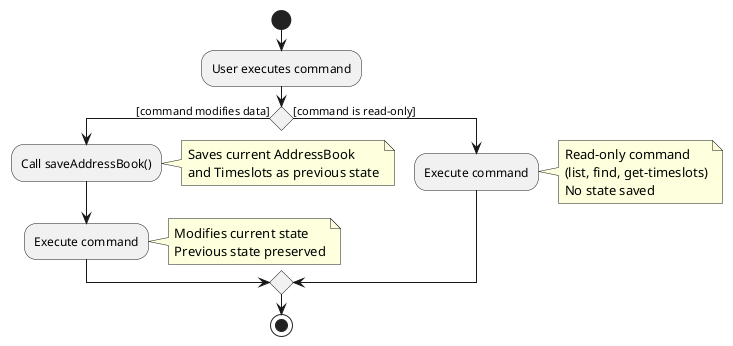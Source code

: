 @startuml SaveActivityDiagram
start
:User executes command;

if () then ([command modifies data])
  :Call saveAddressBook();
  note right
    Saves current AddressBook
    and Timeslots as previous state
  end note

  :Execute command;
  note right
    Modifies current state
    Previous state preserved
  end note
else ([command is read-only])
  :Execute command;
  note right
    Read-only command
    (list, find, get-timeslots)
    No state saved
  end note
endif

stop
@end
